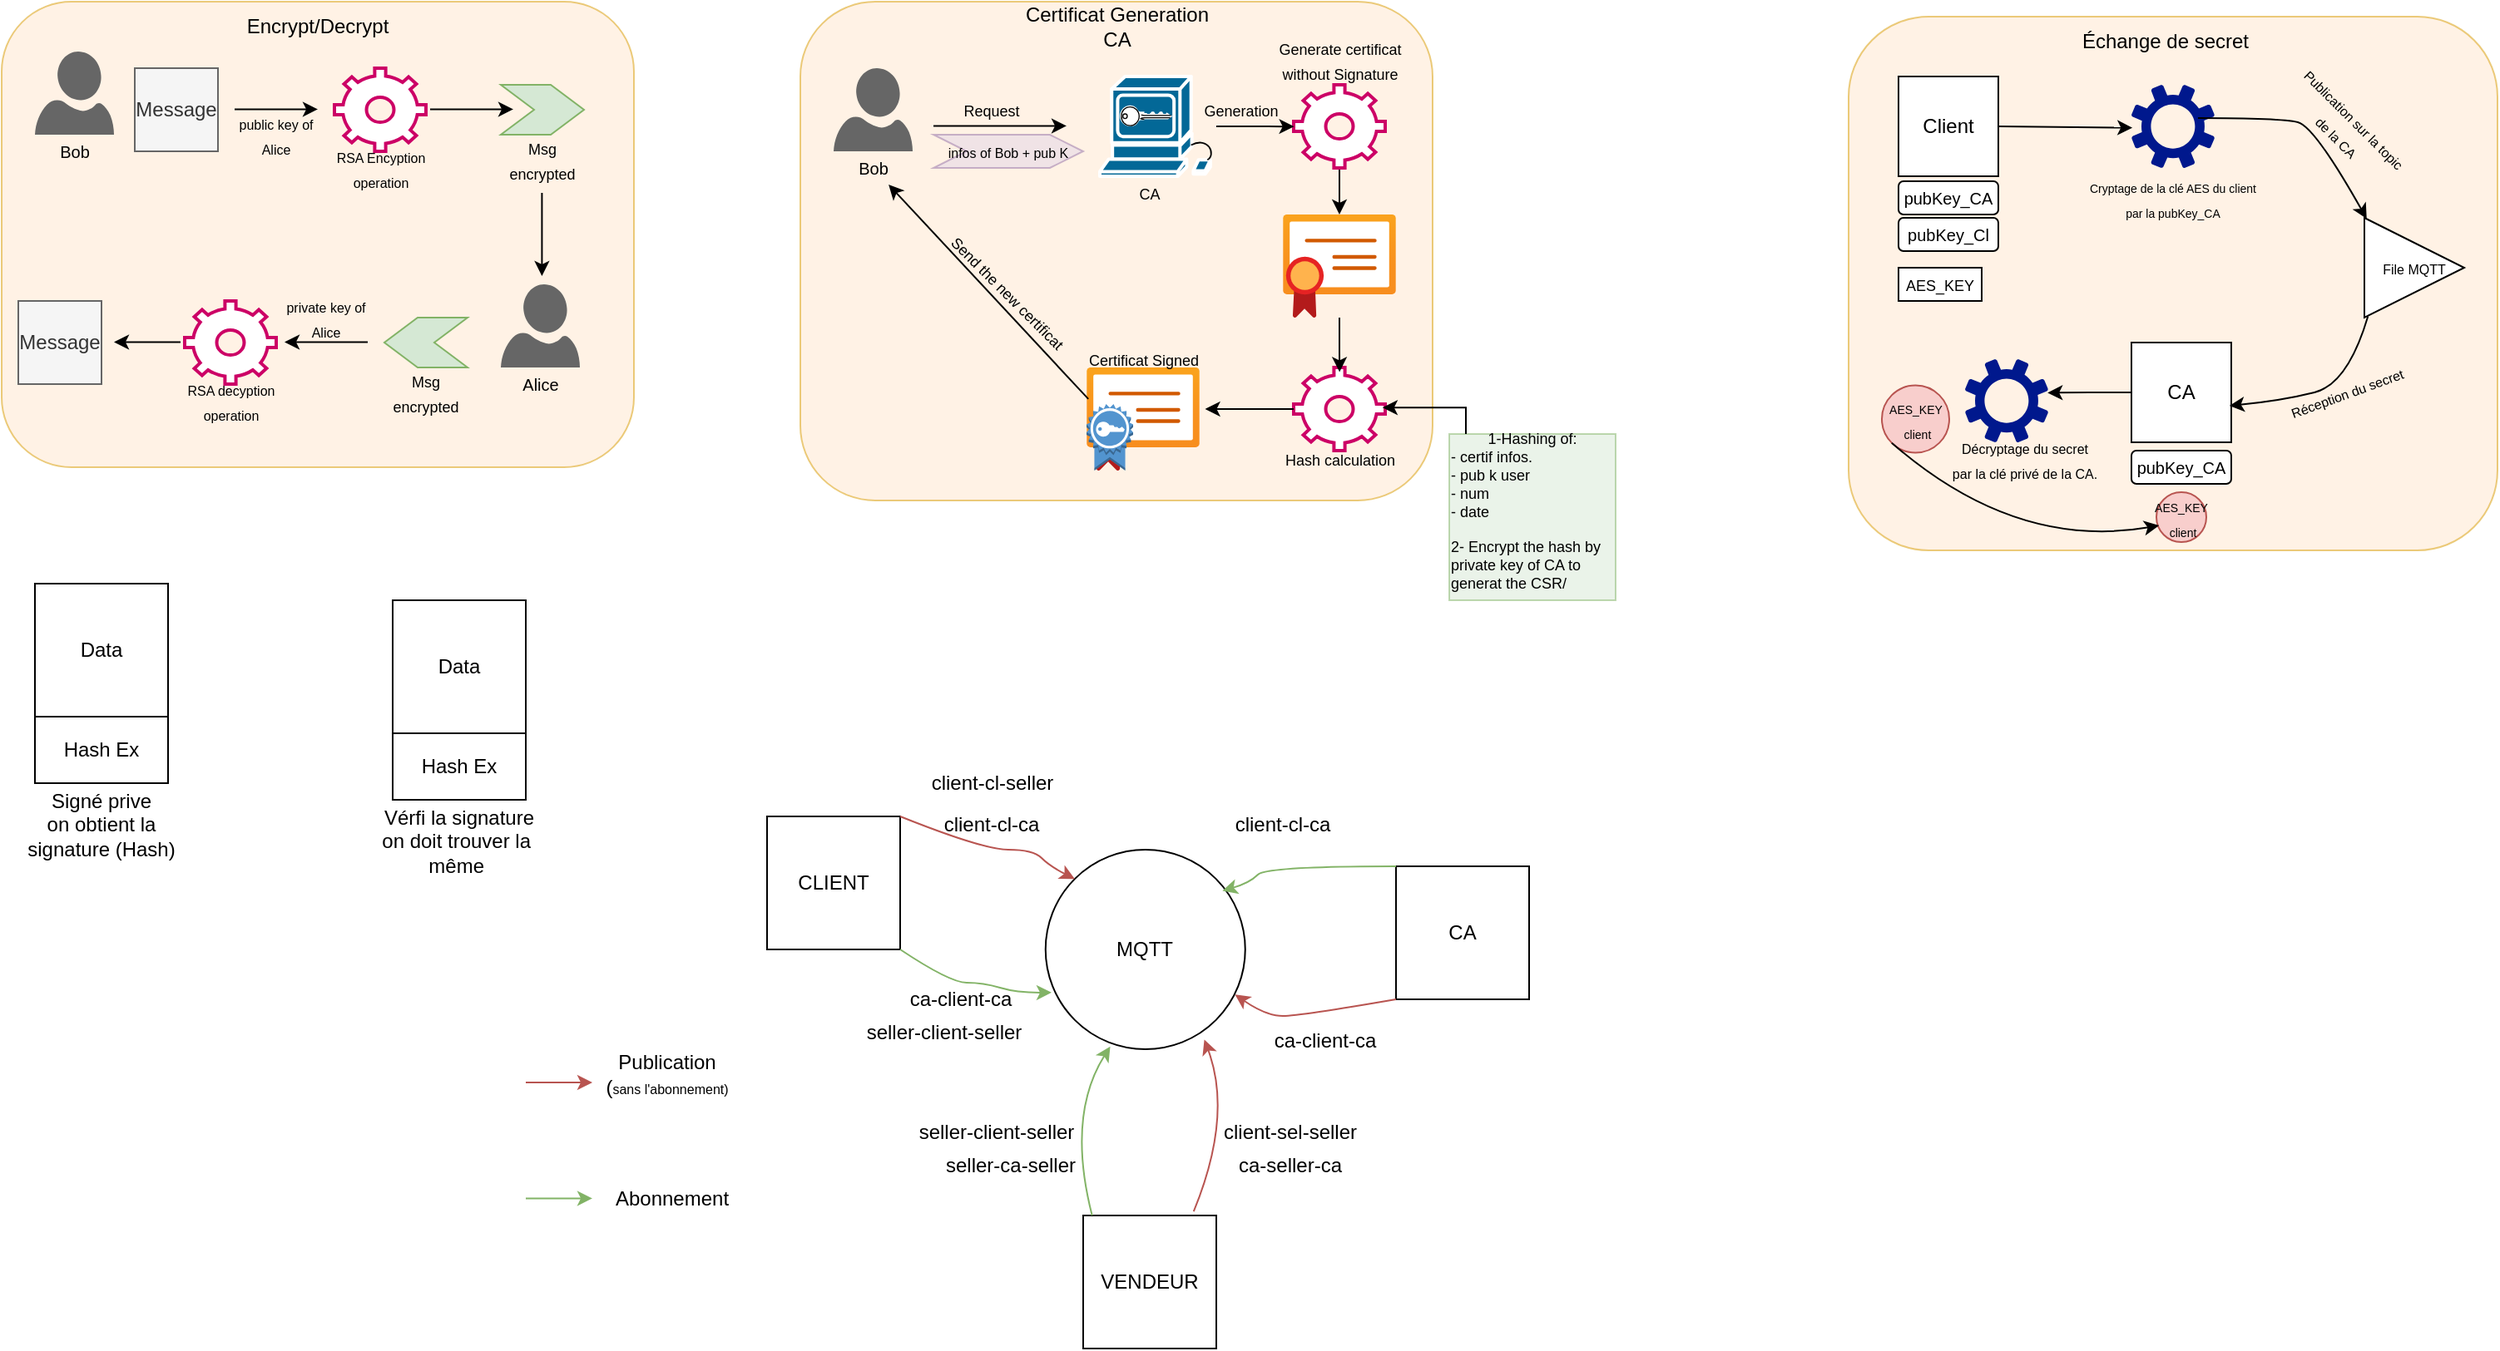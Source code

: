 <mxfile version="24.4.8" type="device">
  <diagram name="Page-1" id="i0Og0DgrA8-Swl__wC8m">
    <mxGraphModel dx="688" dy="402" grid="1" gridSize="10" guides="1" tooltips="1" connect="1" arrows="1" fold="1" page="1" pageScale="1" pageWidth="850" pageHeight="1100" math="0" shadow="0">
      <root>
        <mxCell id="0" />
        <mxCell id="1" parent="0" />
        <mxCell id="gQTu4yViG4mN7dmzVnCT-1" value="" style="rounded=1;whiteSpace=wrap;html=1;fillColor=#ffe6cc;strokeColor=#d79b00;opacity=50;" parent="1" vertex="1">
          <mxGeometry x="160" y="80" width="380" height="280" as="geometry" />
        </mxCell>
        <mxCell id="gQTu4yViG4mN7dmzVnCT-2" value="Encrypt/Decrypt" style="text;html=1;align=center;verticalAlign=middle;whiteSpace=wrap;rounded=0;" parent="1" vertex="1">
          <mxGeometry x="305" y="80" width="90" height="30" as="geometry" />
        </mxCell>
        <mxCell id="gQTu4yViG4mN7dmzVnCT-7" value="" style="group" parent="1" vertex="1" connectable="0">
          <mxGeometry x="460" y="250" width="47.5" height="70" as="geometry" />
        </mxCell>
        <mxCell id="gQTu4yViG4mN7dmzVnCT-3" value="" style="verticalLabelPosition=bottom;html=1;verticalAlign=top;align=center;strokeColor=none;fillColor=#666666;shape=mxgraph.azure.user;" parent="gQTu4yViG4mN7dmzVnCT-7" vertex="1">
          <mxGeometry width="47.5" height="50" as="geometry" />
        </mxCell>
        <mxCell id="gQTu4yViG4mN7dmzVnCT-6" value="&lt;font style=&quot;font-size: 10px;&quot;&gt;Alice&lt;/font&gt;" style="text;html=1;align=center;verticalAlign=middle;whiteSpace=wrap;rounded=0;" parent="gQTu4yViG4mN7dmzVnCT-7" vertex="1">
          <mxGeometry x="11" y="50" width="26.25" height="20" as="geometry" />
        </mxCell>
        <mxCell id="gQTu4yViG4mN7dmzVnCT-8" value="" style="group" parent="1" vertex="1" connectable="0">
          <mxGeometry x="180" y="110" width="47.5" height="70" as="geometry" />
        </mxCell>
        <mxCell id="gQTu4yViG4mN7dmzVnCT-4" value="" style="verticalLabelPosition=bottom;html=1;verticalAlign=top;align=center;strokeColor=none;fillColor=#666666;shape=mxgraph.azure.user;" parent="gQTu4yViG4mN7dmzVnCT-8" vertex="1">
          <mxGeometry width="47.5" height="50" as="geometry" />
        </mxCell>
        <mxCell id="gQTu4yViG4mN7dmzVnCT-5" value="&lt;font style=&quot;font-size: 10px;&quot;&gt;Bob&lt;/font&gt;" style="text;html=1;align=center;verticalAlign=middle;whiteSpace=wrap;rounded=0;" parent="gQTu4yViG4mN7dmzVnCT-8" vertex="1">
          <mxGeometry x="10.63" y="50" width="26.25" height="20" as="geometry" />
        </mxCell>
        <mxCell id="gQTu4yViG4mN7dmzVnCT-12" value="Message" style="whiteSpace=wrap;html=1;aspect=fixed;fillColor=#f5f5f5;fontColor=#333333;strokeColor=#666666;" parent="1" vertex="1">
          <mxGeometry x="240" y="120" width="50" height="50" as="geometry" />
        </mxCell>
        <mxCell id="gQTu4yViG4mN7dmzVnCT-13" value="" style="endArrow=classic;html=1;rounded=0;" parent="1" edge="1">
          <mxGeometry width="50" height="50" relative="1" as="geometry">
            <mxPoint x="300" y="144.71" as="sourcePoint" />
            <mxPoint x="350" y="144.71" as="targetPoint" />
          </mxGeometry>
        </mxCell>
        <mxCell id="gQTu4yViG4mN7dmzVnCT-16" value="&lt;font style=&quot;font-size: 8px;&quot;&gt;public key of Alice&lt;/font&gt;" style="text;html=1;align=center;verticalAlign=middle;whiteSpace=wrap;rounded=0;" parent="1" vertex="1">
          <mxGeometry x="300" y="150" width="50" height="20" as="geometry" />
        </mxCell>
        <mxCell id="gQTu4yViG4mN7dmzVnCT-17" value="" style="html=1;verticalLabelPosition=bottom;align=center;labelBackgroundColor=#ffffff;verticalAlign=top;strokeWidth=2;strokeColor=#CC0066;shadow=0;dashed=0;shape=mxgraph.ios7.icons.settings;" parent="1" vertex="1">
          <mxGeometry x="360" y="120" width="55" height="50" as="geometry" />
        </mxCell>
        <mxCell id="gQTu4yViG4mN7dmzVnCT-18" value="&lt;font style=&quot;font-size: 8px;&quot;&gt;RSA Encyption&lt;/font&gt;&lt;div&gt;&lt;font style=&quot;font-size: 8px;&quot;&gt;operation&lt;/font&gt;&lt;/div&gt;" style="text;html=1;align=center;verticalAlign=middle;whiteSpace=wrap;rounded=0;" parent="1" vertex="1">
          <mxGeometry x="357.5" y="170" width="60" height="20" as="geometry" />
        </mxCell>
        <mxCell id="gQTu4yViG4mN7dmzVnCT-19" value="" style="shape=step;perimeter=stepPerimeter;whiteSpace=wrap;html=1;fixedSize=1;fillColor=#d5e8d4;strokeColor=#82b366;" parent="1" vertex="1">
          <mxGeometry x="460" y="130" width="50" height="30" as="geometry" />
        </mxCell>
        <mxCell id="gQTu4yViG4mN7dmzVnCT-20" value="" style="endArrow=classic;html=1;rounded=0;" parent="1" edge="1">
          <mxGeometry width="50" height="50" relative="1" as="geometry">
            <mxPoint x="417.5" y="144.71" as="sourcePoint" />
            <mxPoint x="467.5" y="144.71" as="targetPoint" />
          </mxGeometry>
        </mxCell>
        <mxCell id="gQTu4yViG4mN7dmzVnCT-21" value="&lt;font style=&quot;font-size: 9px;&quot;&gt;Msg encrypted&lt;/font&gt;" style="text;html=1;align=center;verticalAlign=middle;whiteSpace=wrap;rounded=0;" parent="1" vertex="1">
          <mxGeometry x="460" y="160" width="50" height="30" as="geometry" />
        </mxCell>
        <mxCell id="gQTu4yViG4mN7dmzVnCT-23" value="" style="endArrow=classic;html=1;rounded=0;" parent="1" edge="1">
          <mxGeometry width="50" height="50" relative="1" as="geometry">
            <mxPoint x="484.71" y="195" as="sourcePoint" />
            <mxPoint x="484.71" y="245" as="targetPoint" />
          </mxGeometry>
        </mxCell>
        <mxCell id="gQTu4yViG4mN7dmzVnCT-24" value="" style="shape=step;perimeter=stepPerimeter;whiteSpace=wrap;html=1;fixedSize=1;fillColor=#d5e8d4;strokeColor=#82b366;rotation=-180;" parent="1" vertex="1">
          <mxGeometry x="390" y="270" width="50" height="30" as="geometry" />
        </mxCell>
        <mxCell id="gQTu4yViG4mN7dmzVnCT-25" value="&lt;font style=&quot;font-size: 9px;&quot;&gt;Msg encrypted&lt;/font&gt;" style="text;html=1;align=center;verticalAlign=middle;whiteSpace=wrap;rounded=0;" parent="1" vertex="1">
          <mxGeometry x="390" y="300" width="50" height="30" as="geometry" />
        </mxCell>
        <mxCell id="gQTu4yViG4mN7dmzVnCT-26" value="" style="endArrow=classic;html=1;rounded=0;" parent="1" edge="1">
          <mxGeometry width="50" height="50" relative="1" as="geometry">
            <mxPoint x="380" y="284.71" as="sourcePoint" />
            <mxPoint x="330" y="284.71" as="targetPoint" />
          </mxGeometry>
        </mxCell>
        <mxCell id="gQTu4yViG4mN7dmzVnCT-27" value="&lt;font style=&quot;font-size: 8px;&quot;&gt;private key of Alice&lt;/font&gt;" style="text;html=1;align=center;verticalAlign=middle;whiteSpace=wrap;rounded=0;" parent="1" vertex="1">
          <mxGeometry x="330" y="260" width="50" height="20" as="geometry" />
        </mxCell>
        <mxCell id="gQTu4yViG4mN7dmzVnCT-28" value="" style="html=1;verticalLabelPosition=bottom;align=center;labelBackgroundColor=#ffffff;verticalAlign=top;strokeWidth=2;strokeColor=#CC0066;shadow=0;dashed=0;shape=mxgraph.ios7.icons.settings;" parent="1" vertex="1">
          <mxGeometry x="270" y="260" width="55" height="50" as="geometry" />
        </mxCell>
        <mxCell id="gQTu4yViG4mN7dmzVnCT-29" value="&lt;font style=&quot;font-size: 8px;&quot;&gt;RSA decyption&lt;/font&gt;&lt;div&gt;&lt;font style=&quot;font-size: 8px;&quot;&gt;operation&lt;/font&gt;&lt;/div&gt;" style="text;html=1;align=center;verticalAlign=middle;whiteSpace=wrap;rounded=0;" parent="1" vertex="1">
          <mxGeometry x="267.5" y="310" width="60" height="20" as="geometry" />
        </mxCell>
        <mxCell id="gQTu4yViG4mN7dmzVnCT-30" value="Message" style="whiteSpace=wrap;html=1;aspect=fixed;fillColor=#f5f5f5;fontColor=#333333;strokeColor=#666666;" parent="1" vertex="1">
          <mxGeometry x="170" y="260" width="50" height="50" as="geometry" />
        </mxCell>
        <mxCell id="gQTu4yViG4mN7dmzVnCT-31" value="" style="endArrow=classic;html=1;rounded=0;" parent="1" edge="1">
          <mxGeometry width="50" height="50" relative="1" as="geometry">
            <mxPoint x="267.5" y="284.71" as="sourcePoint" />
            <mxPoint x="227.5" y="284.71" as="targetPoint" />
          </mxGeometry>
        </mxCell>
        <mxCell id="gQTu4yViG4mN7dmzVnCT-32" value="" style="rounded=1;whiteSpace=wrap;html=1;fillColor=#ffe6cc;strokeColor=#d79b00;opacity=50;" parent="1" vertex="1">
          <mxGeometry x="640" y="80" width="380" height="300" as="geometry" />
        </mxCell>
        <mxCell id="gQTu4yViG4mN7dmzVnCT-33" value="Certificat Generation&lt;div&gt;CA&lt;/div&gt;" style="text;html=1;align=center;verticalAlign=middle;whiteSpace=wrap;rounded=0;" parent="1" vertex="1">
          <mxGeometry x="767.5" y="80" width="125" height="30" as="geometry" />
        </mxCell>
        <mxCell id="gQTu4yViG4mN7dmzVnCT-36" value="" style="group" parent="1" vertex="1" connectable="0">
          <mxGeometry x="660" y="120" width="47.5" height="70" as="geometry" />
        </mxCell>
        <mxCell id="gQTu4yViG4mN7dmzVnCT-37" value="" style="verticalLabelPosition=bottom;html=1;verticalAlign=top;align=center;strokeColor=none;fillColor=#666666;shape=mxgraph.azure.user;" parent="gQTu4yViG4mN7dmzVnCT-36" vertex="1">
          <mxGeometry width="47.5" height="50" as="geometry" />
        </mxCell>
        <mxCell id="gQTu4yViG4mN7dmzVnCT-38" value="&lt;font style=&quot;font-size: 10px;&quot;&gt;Bob&lt;/font&gt;" style="text;html=1;align=center;verticalAlign=middle;whiteSpace=wrap;rounded=0;" parent="gQTu4yViG4mN7dmzVnCT-36" vertex="1">
          <mxGeometry x="10.63" y="50" width="26.25" height="20" as="geometry" />
        </mxCell>
        <mxCell id="gQTu4yViG4mN7dmzVnCT-39" value="" style="endArrow=classic;html=1;rounded=0;" parent="1" edge="1">
          <mxGeometry width="50" height="50" relative="1" as="geometry">
            <mxPoint x="720" y="154.71" as="sourcePoint" />
            <mxPoint x="800" y="154.71" as="targetPoint" />
          </mxGeometry>
        </mxCell>
        <mxCell id="gQTu4yViG4mN7dmzVnCT-41" value="&lt;font style=&quot;font-size: 9px;&quot;&gt;Request&lt;/font&gt;" style="text;html=1;align=center;verticalAlign=middle;whiteSpace=wrap;rounded=0;" parent="1" vertex="1">
          <mxGeometry x="730" y="140" width="50" height="10" as="geometry" />
        </mxCell>
        <mxCell id="gQTu4yViG4mN7dmzVnCT-42" value="&lt;font style=&quot;font-size: 8px;&quot;&gt;infos of Bob + pub K&lt;/font&gt;" style="shape=step;perimeter=stepPerimeter;whiteSpace=wrap;html=1;fixedSize=1;fillColor=#e1d5e7;strokeColor=#9673a6;opacity=50;" parent="1" vertex="1">
          <mxGeometry x="720" y="160" width="90" height="20" as="geometry" />
        </mxCell>
        <mxCell id="gQTu4yViG4mN7dmzVnCT-44" value="" style="group" parent="1" vertex="1" connectable="0">
          <mxGeometry x="820" y="125" width="70" height="75" as="geometry" />
        </mxCell>
        <mxCell id="gQTu4yViG4mN7dmzVnCT-35" value="" style="shape=mxgraph.cisco.misc.cisco_ca;html=1;pointerEvents=1;dashed=0;fillColor=#036897;strokeColor=#ffffff;strokeWidth=2;verticalLabelPosition=bottom;verticalAlign=top;align=center;outlineConnect=0;" parent="gQTu4yViG4mN7dmzVnCT-44" vertex="1">
          <mxGeometry width="70" height="60" as="geometry" />
        </mxCell>
        <mxCell id="gQTu4yViG4mN7dmzVnCT-43" value="&lt;font style=&quot;font-size: 9px;&quot;&gt;CA&lt;/font&gt;" style="text;html=1;align=center;verticalAlign=middle;whiteSpace=wrap;rounded=0;" parent="gQTu4yViG4mN7dmzVnCT-44" vertex="1">
          <mxGeometry x="20" y="65" width="20" height="10" as="geometry" />
        </mxCell>
        <mxCell id="gQTu4yViG4mN7dmzVnCT-45" value="" style="image;aspect=fixed;html=1;points=[];align=center;fontSize=12;image=img/lib/azure2/app_services/App_Service_Certificates.svg;" parent="1" vertex="1">
          <mxGeometry x="930" y="208" width="68" height="62" as="geometry" />
        </mxCell>
        <mxCell id="gQTu4yViG4mN7dmzVnCT-47" value="&lt;font style=&quot;font-size: 9px;&quot;&gt;Generation&lt;/font&gt;" style="text;html=1;align=center;verticalAlign=middle;whiteSpace=wrap;rounded=0;" parent="1" vertex="1">
          <mxGeometry x="880" y="140" width="50" height="10" as="geometry" />
        </mxCell>
        <mxCell id="gQTu4yViG4mN7dmzVnCT-52" style="edgeStyle=orthogonalEdgeStyle;rounded=0;orthogonalLoop=1;jettySize=auto;html=1;" parent="1" source="gQTu4yViG4mN7dmzVnCT-48" target="gQTu4yViG4mN7dmzVnCT-45" edge="1">
          <mxGeometry relative="1" as="geometry" />
        </mxCell>
        <mxCell id="gQTu4yViG4mN7dmzVnCT-48" value="" style="html=1;verticalLabelPosition=bottom;align=center;labelBackgroundColor=#ffffff;verticalAlign=top;strokeWidth=2;strokeColor=#CC0066;shadow=0;dashed=0;shape=mxgraph.ios7.icons.settings;" parent="1" vertex="1">
          <mxGeometry x="936.5" y="130" width="55" height="50" as="geometry" />
        </mxCell>
        <mxCell id="gQTu4yViG4mN7dmzVnCT-49" value="&lt;font style=&quot;font-size: 9px;&quot;&gt;Generate certificat without Signature&lt;/font&gt;" style="text;html=1;align=center;verticalAlign=middle;whiteSpace=wrap;rounded=0;" parent="1" vertex="1">
          <mxGeometry x="922.63" y="110" width="82.75" height="10" as="geometry" />
        </mxCell>
        <mxCell id="gQTu4yViG4mN7dmzVnCT-53" style="edgeStyle=orthogonalEdgeStyle;rounded=0;orthogonalLoop=1;jettySize=auto;html=1;entryX=0.006;entryY=0.502;entryDx=0;entryDy=0;entryPerimeter=0;" parent="1" source="gQTu4yViG4mN7dmzVnCT-35" target="gQTu4yViG4mN7dmzVnCT-48" edge="1">
          <mxGeometry relative="1" as="geometry" />
        </mxCell>
        <mxCell id="gQTu4yViG4mN7dmzVnCT-55" value="" style="html=1;verticalLabelPosition=bottom;align=center;labelBackgroundColor=#ffffff;verticalAlign=top;strokeWidth=2;strokeColor=#CC0066;shadow=0;dashed=0;shape=mxgraph.ios7.icons.settings;" parent="1" vertex="1">
          <mxGeometry x="936.5" y="300" width="55" height="50" as="geometry" />
        </mxCell>
        <mxCell id="gQTu4yViG4mN7dmzVnCT-56" style="edgeStyle=orthogonalEdgeStyle;rounded=0;orthogonalLoop=1;jettySize=auto;html=1;entryX=0.501;entryY=0.054;entryDx=0;entryDy=0;entryPerimeter=0;" parent="1" source="gQTu4yViG4mN7dmzVnCT-45" target="gQTu4yViG4mN7dmzVnCT-55" edge="1">
          <mxGeometry relative="1" as="geometry" />
        </mxCell>
        <mxCell id="gQTu4yViG4mN7dmzVnCT-57" value="&lt;font style=&quot;font-size: 9px;&quot;&gt;Hash calculation&lt;/font&gt;" style="text;html=1;align=center;verticalAlign=middle;whiteSpace=wrap;rounded=0;" parent="1" vertex="1">
          <mxGeometry x="922.63" y="350" width="82.75" height="10" as="geometry" />
        </mxCell>
        <mxCell id="gQTu4yViG4mN7dmzVnCT-59" style="edgeStyle=orthogonalEdgeStyle;rounded=0;orthogonalLoop=1;jettySize=auto;html=1;entryX=1.048;entryY=0.403;entryDx=0;entryDy=0;entryPerimeter=0;" parent="1" source="gQTu4yViG4mN7dmzVnCT-55" target="gQTu4yViG4mN7dmzVnCT-58" edge="1">
          <mxGeometry relative="1" as="geometry" />
        </mxCell>
        <mxCell id="gQTu4yViG4mN7dmzVnCT-61" value="" style="group" parent="1" vertex="1" connectable="0">
          <mxGeometry x="812" y="300" width="68" height="62" as="geometry" />
        </mxCell>
        <mxCell id="gQTu4yViG4mN7dmzVnCT-58" value="" style="image;aspect=fixed;html=1;points=[];align=center;fontSize=12;image=img/lib/azure2/app_services/App_Service_Certificates.svg;" parent="gQTu4yViG4mN7dmzVnCT-61" vertex="1">
          <mxGeometry width="68" height="62" as="geometry" />
        </mxCell>
        <mxCell id="gQTu4yViG4mN7dmzVnCT-60" value="" style="outlineConnect=0;dashed=0;verticalLabelPosition=bottom;verticalAlign=top;align=center;html=1;shape=mxgraph.aws3.certificate;fillColor=#5294CF;gradientColor=none;" parent="gQTu4yViG4mN7dmzVnCT-61" vertex="1">
          <mxGeometry y="22" width="28" height="40" as="geometry" />
        </mxCell>
        <mxCell id="gQTu4yViG4mN7dmzVnCT-62" value="&lt;font style=&quot;font-size: 9px;&quot;&gt;Certificat Signed&lt;/font&gt;" style="text;html=1;align=center;verticalAlign=middle;whiteSpace=wrap;rounded=0;" parent="1" vertex="1">
          <mxGeometry x="804.63" y="290" width="82.75" height="10" as="geometry" />
        </mxCell>
        <mxCell id="gQTu4yViG4mN7dmzVnCT-63" value="" style="whiteSpace=wrap;html=1;aspect=fixed;fillColor=#d5e8d4;strokeColor=#82b366;opacity=50;align=left;" parent="1" vertex="1">
          <mxGeometry x="1030" y="340" width="100" height="100" as="geometry" />
        </mxCell>
        <mxCell id="gQTu4yViG4mN7dmzVnCT-64" style="edgeStyle=orthogonalEdgeStyle;rounded=0;orthogonalLoop=1;jettySize=auto;html=1;entryX=0.971;entryY=0.482;entryDx=0;entryDy=0;entryPerimeter=0;" parent="1" source="gQTu4yViG4mN7dmzVnCT-63" target="gQTu4yViG4mN7dmzVnCT-55" edge="1">
          <mxGeometry relative="1" as="geometry">
            <Array as="points">
              <mxPoint x="1040" y="324" />
            </Array>
          </mxGeometry>
        </mxCell>
        <mxCell id="gQTu4yViG4mN7dmzVnCT-65" value="&lt;font style=&quot;text-align: left; font-size: 9px;&quot;&gt;1-Hashing of:&lt;/font&gt;&lt;div style=&quot;text-align: left; font-size: 9px;&quot;&gt;- certif infos.&lt;/div&gt;&lt;div style=&quot;text-align: left; font-size: 9px;&quot;&gt;- pub k user&lt;/div&gt;&lt;div style=&quot;text-align: left; font-size: 9px;&quot;&gt;- num&lt;/div&gt;&lt;div style=&quot;text-align: left; font-size: 9px;&quot;&gt;- date&lt;/div&gt;&lt;div style=&quot;text-align: left; font-size: 9px;&quot;&gt;&amp;nbsp; &amp;nbsp; &amp;nbsp; &amp;nbsp;&lt;/div&gt;&lt;div style=&quot;text-align: left; font-size: 9px;&quot;&gt;2- Encrypt the hash by private key of CA to generat the CSR/&lt;/div&gt;&lt;div style=&quot;text-align: left; font-size: 9px;&quot;&gt;&lt;br&gt;&lt;/div&gt;" style="text;html=1;align=center;verticalAlign=middle;whiteSpace=wrap;rounded=0;" parent="1" vertex="1">
          <mxGeometry x="1030" y="350" width="100" height="80" as="geometry" />
        </mxCell>
        <mxCell id="gQTu4yViG4mN7dmzVnCT-66" value="" style="endArrow=classic;html=1;rounded=0;exitX=0.016;exitY=0.306;exitDx=0;exitDy=0;exitPerimeter=0;" parent="1" source="gQTu4yViG4mN7dmzVnCT-58" target="gQTu4yViG4mN7dmzVnCT-38" edge="1">
          <mxGeometry width="50" height="50" relative="1" as="geometry">
            <mxPoint x="860" y="310" as="sourcePoint" />
            <mxPoint x="910" y="260" as="targetPoint" />
          </mxGeometry>
        </mxCell>
        <mxCell id="gQTu4yViG4mN7dmzVnCT-67" value="&lt;font style=&quot;font-size: 9px;&quot;&gt;Send the new certificat&lt;/font&gt;" style="text;html=1;align=center;verticalAlign=middle;whiteSpace=wrap;rounded=0;rotation=45;" parent="1" vertex="1">
          <mxGeometry x="715" y="250" width="100" height="10" as="geometry" />
        </mxCell>
        <mxCell id="2" value="Data" style="whiteSpace=wrap;html=1;aspect=fixed;" parent="1" vertex="1">
          <mxGeometry x="180" y="430" width="80" height="80" as="geometry" />
        </mxCell>
        <mxCell id="3" value="Hash Ex" style="rounded=0;whiteSpace=wrap;html=1;" parent="1" vertex="1">
          <mxGeometry x="180" y="510" width="80" height="40" as="geometry" />
        </mxCell>
        <mxCell id="4" value="Signé prive&lt;br&gt;on obtient la signature (Hash)" style="text;html=1;strokeColor=none;fillColor=none;align=center;verticalAlign=middle;whiteSpace=wrap;rounded=0;" parent="1" vertex="1">
          <mxGeometry x="170" y="560" width="100" height="30" as="geometry" />
        </mxCell>
        <mxCell id="6" value="Hash Ex" style="rounded=0;whiteSpace=wrap;html=1;" parent="1" vertex="1">
          <mxGeometry x="395" y="520" width="80" height="40" as="geometry" />
        </mxCell>
        <mxCell id="7" value="Data" style="whiteSpace=wrap;html=1;aspect=fixed;" parent="1" vertex="1">
          <mxGeometry x="395" y="440" width="80" height="80" as="geometry" />
        </mxCell>
        <mxCell id="8" value="Vérfi la signature&lt;br&gt;on doit trouver la&amp;nbsp;&lt;br&gt;même&amp;nbsp;" style="text;html=1;strokeColor=none;fillColor=none;align=center;verticalAlign=middle;whiteSpace=wrap;rounded=0;" parent="1" vertex="1">
          <mxGeometry x="385" y="570" width="100" height="30" as="geometry" />
        </mxCell>
        <mxCell id="5gR2oAT6C9rojTBFEBbr-8" value="CLIENT" style="whiteSpace=wrap;html=1;aspect=fixed;" parent="1" vertex="1">
          <mxGeometry x="620" y="570" width="80" height="80" as="geometry" />
        </mxCell>
        <mxCell id="5gR2oAT6C9rojTBFEBbr-9" value="VENDEUR" style="whiteSpace=wrap;html=1;aspect=fixed;" parent="1" vertex="1">
          <mxGeometry x="810" y="810" width="80" height="80" as="geometry" />
        </mxCell>
        <mxCell id="5gR2oAT6C9rojTBFEBbr-10" value="CA" style="whiteSpace=wrap;html=1;aspect=fixed;" parent="1" vertex="1">
          <mxGeometry x="998" y="600" width="80" height="80" as="geometry" />
        </mxCell>
        <mxCell id="5gR2oAT6C9rojTBFEBbr-11" value="MQTT" style="ellipse;whiteSpace=wrap;html=1;aspect=fixed;" parent="1" vertex="1">
          <mxGeometry x="787.38" y="590" width="120" height="120" as="geometry" />
        </mxCell>
        <mxCell id="5gR2oAT6C9rojTBFEBbr-12" value="" style="curved=1;endArrow=classic;html=1;rounded=0;exitX=1;exitY=0;exitDx=0;exitDy=0;entryX=0;entryY=0;entryDx=0;entryDy=0;fillColor=#f8cecc;strokeColor=#b85450;" parent="1" source="5gR2oAT6C9rojTBFEBbr-8" target="5gR2oAT6C9rojTBFEBbr-11" edge="1">
          <mxGeometry width="50" height="50" relative="1" as="geometry">
            <mxPoint x="850" y="620" as="sourcePoint" />
            <mxPoint x="900" y="570" as="targetPoint" />
            <Array as="points">
              <mxPoint x="750" y="590" />
              <mxPoint x="780" y="590" />
              <mxPoint x="790" y="600" />
            </Array>
          </mxGeometry>
        </mxCell>
        <mxCell id="5gR2oAT6C9rojTBFEBbr-13" value="client-cl-ca" style="text;html=1;align=center;verticalAlign=middle;whiteSpace=wrap;rounded=0;" parent="1" vertex="1">
          <mxGeometry x="725" y="560" width="60" height="30" as="geometry" />
        </mxCell>
        <mxCell id="5gR2oAT6C9rojTBFEBbr-14" value="" style="curved=1;endArrow=classic;html=1;rounded=0;exitX=1;exitY=1;exitDx=0;exitDy=0;entryX=0.03;entryY=0.716;entryDx=0;entryDy=0;entryPerimeter=0;fillColor=#d5e8d4;strokeColor=#82b366;" parent="1" source="5gR2oAT6C9rojTBFEBbr-8" target="5gR2oAT6C9rojTBFEBbr-11" edge="1">
          <mxGeometry width="50" height="50" relative="1" as="geometry">
            <mxPoint x="740" y="720" as="sourcePoint" />
            <mxPoint x="790" y="670" as="targetPoint" />
            <Array as="points">
              <mxPoint x="730" y="670" />
              <mxPoint x="750" y="670" />
              <mxPoint x="770" y="676" />
            </Array>
          </mxGeometry>
        </mxCell>
        <mxCell id="5gR2oAT6C9rojTBFEBbr-16" value="" style="curved=1;endArrow=classic;html=1;rounded=0;exitX=0;exitY=0;exitDx=0;exitDy=0;entryX=0.886;entryY=0.206;entryDx=0;entryDy=0;fillColor=#d5e8d4;strokeColor=#82b366;entryPerimeter=0;" parent="1" source="5gR2oAT6C9rojTBFEBbr-10" target="5gR2oAT6C9rojTBFEBbr-11" edge="1">
          <mxGeometry width="50" height="50" relative="1" as="geometry">
            <mxPoint x="850" y="680" as="sourcePoint" />
            <mxPoint x="900" y="630" as="targetPoint" />
            <Array as="points">
              <mxPoint x="920" y="600" />
              <mxPoint x="910" y="610" />
            </Array>
          </mxGeometry>
        </mxCell>
        <mxCell id="5gR2oAT6C9rojTBFEBbr-17" value="client-cl-ca" style="text;html=1;align=center;verticalAlign=middle;whiteSpace=wrap;rounded=0;" parent="1" vertex="1">
          <mxGeometry x="900" y="560" width="60" height="30" as="geometry" />
        </mxCell>
        <mxCell id="5gR2oAT6C9rojTBFEBbr-19" value="" style="curved=1;endArrow=classic;html=1;rounded=0;exitX=0;exitY=1;exitDx=0;exitDy=0;entryX=0.949;entryY=0.726;entryDx=0;entryDy=0;fillColor=#f8cecc;strokeColor=#b85450;entryPerimeter=0;" parent="1" source="5gR2oAT6C9rojTBFEBbr-10" target="5gR2oAT6C9rojTBFEBbr-11" edge="1">
          <mxGeometry width="50" height="50" relative="1" as="geometry">
            <mxPoint x="980" y="620" as="sourcePoint" />
            <mxPoint x="881" y="639" as="targetPoint" />
            <Array as="points">
              <mxPoint x="940" y="690" />
              <mxPoint x="920" y="690" />
            </Array>
          </mxGeometry>
        </mxCell>
        <mxCell id="5gR2oAT6C9rojTBFEBbr-21" value="ca-client-ca" style="text;html=1;align=center;verticalAlign=middle;whiteSpace=wrap;rounded=0;" parent="1" vertex="1">
          <mxGeometry x="918.88" y="690" width="72.62" height="30" as="geometry" />
        </mxCell>
        <mxCell id="5gR2oAT6C9rojTBFEBbr-22" value="" style="endArrow=classic;html=1;rounded=0;fillColor=#f8cecc;strokeColor=#b85450;" parent="1" edge="1">
          <mxGeometry width="50" height="50" relative="1" as="geometry">
            <mxPoint x="475" y="730" as="sourcePoint" />
            <mxPoint x="515" y="730" as="targetPoint" />
          </mxGeometry>
        </mxCell>
        <mxCell id="5gR2oAT6C9rojTBFEBbr-24" value="Publication (&lt;font style=&quot;font-size: 8px;&quot;&gt;sans&amp;nbsp;l&#39;abonnement)&lt;/font&gt;" style="text;html=1;align=center;verticalAlign=middle;whiteSpace=wrap;rounded=0;" parent="1" vertex="1">
          <mxGeometry x="500" y="710" width="120" height="30" as="geometry" />
        </mxCell>
        <mxCell id="5gR2oAT6C9rojTBFEBbr-28" value="" style="endArrow=classic;html=1;rounded=0;fillColor=#d5e8d4;strokeColor=#82b366;" parent="1" edge="1">
          <mxGeometry width="50" height="50" relative="1" as="geometry">
            <mxPoint x="475" y="799.71" as="sourcePoint" />
            <mxPoint x="515" y="799.71" as="targetPoint" />
          </mxGeometry>
        </mxCell>
        <mxCell id="5gR2oAT6C9rojTBFEBbr-29" value="&amp;nbsp; Abonnement" style="text;html=1;align=center;verticalAlign=middle;whiteSpace=wrap;rounded=0;" parent="1" vertex="1">
          <mxGeometry x="500" y="785" width="120" height="30" as="geometry" />
        </mxCell>
        <mxCell id="5gR2oAT6C9rojTBFEBbr-30" value="ca-client-ca" style="text;html=1;align=center;verticalAlign=middle;whiteSpace=wrap;rounded=0;" parent="1" vertex="1">
          <mxGeometry x="700" y="670" width="72.62" height="20" as="geometry" />
        </mxCell>
        <mxCell id="5gR2oAT6C9rojTBFEBbr-31" value="" style="curved=1;endArrow=classic;html=1;rounded=0;entryX=0.324;entryY=0.986;entryDx=0;entryDy=0;entryPerimeter=0;exitX=0.067;exitY=0;exitDx=0;exitDy=0;exitPerimeter=0;fillColor=#d5e8d4;strokeColor=#82b366;" parent="1" source="5gR2oAT6C9rojTBFEBbr-9" target="5gR2oAT6C9rojTBFEBbr-11" edge="1">
          <mxGeometry width="50" height="50" relative="1" as="geometry">
            <mxPoint x="800" y="800" as="sourcePoint" />
            <mxPoint x="765" y="740" as="targetPoint" />
            <Array as="points">
              <mxPoint x="800" y="750" />
            </Array>
          </mxGeometry>
        </mxCell>
        <mxCell id="5gR2oAT6C9rojTBFEBbr-32" value="client-cl-seller" style="text;html=1;align=center;verticalAlign=middle;whiteSpace=wrap;rounded=0;" parent="1" vertex="1">
          <mxGeometry x="713.75" y="540" width="82.5" height="20" as="geometry" />
        </mxCell>
        <mxCell id="5gR2oAT6C9rojTBFEBbr-33" value="seller-client-seller" style="text;html=1;align=center;verticalAlign=middle;whiteSpace=wrap;rounded=0;" parent="1" vertex="1">
          <mxGeometry x="664.76" y="690" width="122.62" height="20" as="geometry" />
        </mxCell>
        <mxCell id="5gR2oAT6C9rojTBFEBbr-34" value="seller-client-seller" style="text;html=1;align=center;verticalAlign=middle;whiteSpace=wrap;rounded=0;" parent="1" vertex="1">
          <mxGeometry x="710" y="750" width="96.25" height="20" as="geometry" />
        </mxCell>
        <mxCell id="5gR2oAT6C9rojTBFEBbr-35" value="" style="curved=1;endArrow=classic;html=1;rounded=0;entryX=0.795;entryY=0.952;entryDx=0;entryDy=0;entryPerimeter=0;fillColor=#f8cecc;strokeColor=#b85450;exitX=0.83;exitY=-0.03;exitDx=0;exitDy=0;exitPerimeter=0;" parent="1" source="5gR2oAT6C9rojTBFEBbr-9" target="5gR2oAT6C9rojTBFEBbr-11" edge="1">
          <mxGeometry width="50" height="50" relative="1" as="geometry">
            <mxPoint x="960" y="810" as="sourcePoint" />
            <mxPoint x="881.5" y="802" as="targetPoint" />
            <Array as="points">
              <mxPoint x="900" y="750" />
            </Array>
          </mxGeometry>
        </mxCell>
        <mxCell id="5gR2oAT6C9rojTBFEBbr-36" value="client-sel-seller" style="text;html=1;align=center;verticalAlign=middle;whiteSpace=wrap;rounded=0;" parent="1" vertex="1">
          <mxGeometry x="892.5" y="750" width="82.5" height="20" as="geometry" />
        </mxCell>
        <mxCell id="5gR2oAT6C9rojTBFEBbr-37" value="seller-ca-seller" style="text;html=1;align=center;verticalAlign=middle;whiteSpace=wrap;rounded=0;" parent="1" vertex="1">
          <mxGeometry x="725" y="770" width="82.5" height="20" as="geometry" />
        </mxCell>
        <mxCell id="5gR2oAT6C9rojTBFEBbr-38" value="ca-seller-ca" style="text;html=1;align=center;verticalAlign=middle;whiteSpace=wrap;rounded=0;" parent="1" vertex="1">
          <mxGeometry x="892.5" y="770" width="82.5" height="20" as="geometry" />
        </mxCell>
        <mxCell id="oeSWqRF_AAphB3_J80KV-8" value="" style="rounded=1;whiteSpace=wrap;html=1;fillColor=#ffe6cc;strokeColor=#d79b00;opacity=50;" vertex="1" parent="1">
          <mxGeometry x="1270" y="89" width="390" height="321" as="geometry" />
        </mxCell>
        <mxCell id="oeSWqRF_AAphB3_J80KV-9" value="Échange de secret" style="text;html=1;align=center;verticalAlign=middle;whiteSpace=wrap;rounded=0;" vertex="1" parent="1">
          <mxGeometry x="1397.5" y="89" width="125" height="30" as="geometry" />
        </mxCell>
        <mxCell id="oeSWqRF_AAphB3_J80KV-10" value="Client" style="whiteSpace=wrap;html=1;aspect=fixed;" vertex="1" parent="1">
          <mxGeometry x="1300" y="125" width="60" height="60" as="geometry" />
        </mxCell>
        <mxCell id="oeSWqRF_AAphB3_J80KV-11" value="CA" style="whiteSpace=wrap;html=1;aspect=fixed;" vertex="1" parent="1">
          <mxGeometry x="1440" y="285" width="60" height="60" as="geometry" />
        </mxCell>
        <mxCell id="oeSWqRF_AAphB3_J80KV-12" value="&lt;font style=&quot;font-size: 10px;&quot;&gt;pubKey_CA&lt;/font&gt;" style="rounded=1;whiteSpace=wrap;html=1;" vertex="1" parent="1">
          <mxGeometry x="1300" y="188" width="60" height="20" as="geometry" />
        </mxCell>
        <mxCell id="oeSWqRF_AAphB3_J80KV-13" value="&lt;font style=&quot;font-size: 10px;&quot;&gt;pubKey_Cl&lt;/font&gt;" style="rounded=1;whiteSpace=wrap;html=1;" vertex="1" parent="1">
          <mxGeometry x="1300" y="210" width="60" height="20" as="geometry" />
        </mxCell>
        <mxCell id="oeSWqRF_AAphB3_J80KV-14" value="&lt;font style=&quot;font-size: 10px;&quot;&gt;pubKey_CA&lt;/font&gt;" style="rounded=1;whiteSpace=wrap;html=1;" vertex="1" parent="1">
          <mxGeometry x="1440" y="350" width="60" height="20" as="geometry" />
        </mxCell>
        <mxCell id="oeSWqRF_AAphB3_J80KV-15" value="&lt;font style=&quot;font-size: 9px;&quot;&gt;AES_KEY&lt;/font&gt;" style="rounded=0;whiteSpace=wrap;html=1;" vertex="1" parent="1">
          <mxGeometry x="1300" y="240" width="50" height="20" as="geometry" />
        </mxCell>
        <mxCell id="oeSWqRF_AAphB3_J80KV-16" value="" style="sketch=0;aspect=fixed;pointerEvents=1;shadow=0;dashed=0;html=1;strokeColor=none;labelPosition=center;verticalLabelPosition=bottom;verticalAlign=top;align=center;fillColor=#00188D;shape=mxgraph.mscae.enterprise.settings" vertex="1" parent="1">
          <mxGeometry x="1440" y="130" width="50" height="50" as="geometry" />
        </mxCell>
        <mxCell id="oeSWqRF_AAphB3_J80KV-17" value="&lt;font style=&quot;font-size: 7px;&quot;&gt;Cryptage de la clé AES du client par la pubKey_CA&lt;/font&gt;" style="text;html=1;align=center;verticalAlign=middle;whiteSpace=wrap;rounded=0;" vertex="1" parent="1">
          <mxGeometry x="1411.25" y="183" width="107.5" height="30" as="geometry" />
        </mxCell>
        <mxCell id="oeSWqRF_AAphB3_J80KV-18" value="" style="endArrow=classic;html=1;rounded=0;exitX=1;exitY=0.5;exitDx=0;exitDy=0;entryX=0.012;entryY=0.517;entryDx=0;entryDy=0;entryPerimeter=0;" edge="1" parent="1" source="oeSWqRF_AAphB3_J80KV-10" target="oeSWqRF_AAphB3_J80KV-16">
          <mxGeometry width="50" height="50" relative="1" as="geometry">
            <mxPoint x="1430" y="230" as="sourcePoint" />
            <mxPoint x="1480" y="180" as="targetPoint" />
          </mxGeometry>
        </mxCell>
        <mxCell id="oeSWqRF_AAphB3_J80KV-19" value="&lt;font style=&quot;font-size: 8px;&quot;&gt;File MQTT&lt;/font&gt;" style="triangle;whiteSpace=wrap;html=1;" vertex="1" parent="1">
          <mxGeometry x="1580" y="210" width="60" height="60" as="geometry" />
        </mxCell>
        <mxCell id="oeSWqRF_AAphB3_J80KV-20" value="" style="curved=1;endArrow=classic;html=1;rounded=0;entryX=0.023;entryY=0.01;entryDx=0;entryDy=0;entryPerimeter=0;" edge="1" parent="1" target="oeSWqRF_AAphB3_J80KV-19">
          <mxGeometry width="50" height="50" relative="1" as="geometry">
            <mxPoint x="1480" y="150" as="sourcePoint" />
            <mxPoint x="1530" y="190" as="targetPoint" />
            <Array as="points">
              <mxPoint x="1480" y="150" />
              <mxPoint x="1530" y="150" />
              <mxPoint x="1550" y="155" />
            </Array>
          </mxGeometry>
        </mxCell>
        <mxCell id="oeSWqRF_AAphB3_J80KV-21" value="&lt;font style=&quot;font-size: 8px;&quot;&gt;Publication sur la topic de la CA&lt;/font&gt;" style="text;html=1;align=center;verticalAlign=middle;whiteSpace=wrap;rounded=0;rotation=45;" vertex="1" parent="1">
          <mxGeometry x="1522.5" y="140" width="92.5" height="30" as="geometry" />
        </mxCell>
        <mxCell id="oeSWqRF_AAphB3_J80KV-23" value="" style="curved=1;endArrow=classic;html=1;rounded=0;entryX=0.981;entryY=0.633;entryDx=0;entryDy=0;entryPerimeter=0;exitX=0.035;exitY=0.989;exitDx=0;exitDy=0;exitPerimeter=0;" edge="1" parent="1" source="oeSWqRF_AAphB3_J80KV-19" target="oeSWqRF_AAphB3_J80KV-11">
          <mxGeometry width="50" height="50" relative="1" as="geometry">
            <mxPoint x="1460" y="280" as="sourcePoint" />
            <mxPoint x="1510" y="230" as="targetPoint" />
            <Array as="points">
              <mxPoint x="1570" y="310" />
              <mxPoint x="1530" y="320" />
            </Array>
          </mxGeometry>
        </mxCell>
        <mxCell id="oeSWqRF_AAphB3_J80KV-24" value="&lt;font style=&quot;font-size: 8px;&quot;&gt;Réception du secret&lt;/font&gt;" style="text;html=1;align=center;verticalAlign=middle;whiteSpace=wrap;rounded=0;rotation=-20;" vertex="1" parent="1">
          <mxGeometry x="1522.5" y="300" width="92.5" height="30" as="geometry" />
        </mxCell>
        <mxCell id="oeSWqRF_AAphB3_J80KV-25" value="" style="sketch=0;aspect=fixed;pointerEvents=1;shadow=0;dashed=0;html=1;strokeColor=none;labelPosition=center;verticalLabelPosition=bottom;verticalAlign=top;align=center;fillColor=#00188D;shape=mxgraph.mscae.enterprise.settings" vertex="1" parent="1">
          <mxGeometry x="1340" y="295" width="50" height="50" as="geometry" />
        </mxCell>
        <mxCell id="oeSWqRF_AAphB3_J80KV-26" style="edgeStyle=orthogonalEdgeStyle;rounded=0;orthogonalLoop=1;jettySize=auto;html=1;entryX=0.992;entryY=0.405;entryDx=0;entryDy=0;entryPerimeter=0;" edge="1" parent="1" source="oeSWqRF_AAphB3_J80KV-11" target="oeSWqRF_AAphB3_J80KV-25">
          <mxGeometry relative="1" as="geometry" />
        </mxCell>
        <mxCell id="oeSWqRF_AAphB3_J80KV-29" value="&lt;font style=&quot;font-size: 8px;&quot;&gt;Décryptage du secret par la clé privé de la CA.&lt;br&gt;&lt;/font&gt;" style="text;html=1;align=center;verticalAlign=middle;whiteSpace=wrap;rounded=0;" vertex="1" parent="1">
          <mxGeometry x="1330.5" y="335" width="90" height="40" as="geometry" />
        </mxCell>
        <mxCell id="oeSWqRF_AAphB3_J80KV-30" value="&lt;font style=&quot;font-size: 7px;&quot;&gt;&lt;font style=&quot;font-size: 7px;&quot;&gt;AES_KEY&lt;/font&gt;&lt;/font&gt;&lt;div&gt;&lt;font style=&quot;font-size: 7px;&quot;&gt;&lt;font style=&quot;font-size: 7px;&quot;&gt;&amp;nbsp;&lt;/font&gt;&lt;span style=&quot;background-color: initial;&quot;&gt;client&lt;/span&gt;&lt;/font&gt;&lt;/div&gt;" style="ellipse;whiteSpace=wrap;html=1;aspect=fixed;fillColor=#f8cecc;strokeColor=#b85450;" vertex="1" parent="1">
          <mxGeometry x="1290" y="310.75" width="40.5" height="40.5" as="geometry" />
        </mxCell>
        <mxCell id="oeSWqRF_AAphB3_J80KV-31" value="&lt;font style=&quot;font-size: 7px;&quot;&gt;&lt;font style=&quot;font-size: 7px;&quot;&gt;AES_KEY&lt;/font&gt;&lt;/font&gt;&lt;div&gt;&lt;font style=&quot;font-size: 7px;&quot;&gt;&lt;font style=&quot;font-size: 7px;&quot;&gt;&amp;nbsp;&lt;/font&gt;&lt;span style=&quot;background-color: initial;&quot;&gt;client&lt;/span&gt;&lt;/font&gt;&lt;/div&gt;" style="ellipse;whiteSpace=wrap;html=1;aspect=fixed;fillColor=#f8cecc;strokeColor=#b85450;" vertex="1" parent="1">
          <mxGeometry x="1455" y="375" width="30" height="30" as="geometry" />
        </mxCell>
        <mxCell id="oeSWqRF_AAphB3_J80KV-32" value="" style="curved=1;endArrow=classic;html=1;rounded=0;entryX=0.054;entryY=0.668;entryDx=0;entryDy=0;entryPerimeter=0;exitX=0;exitY=1;exitDx=0;exitDy=0;" edge="1" parent="1" source="oeSWqRF_AAphB3_J80KV-30" target="oeSWqRF_AAphB3_J80KV-31">
          <mxGeometry width="50" height="50" relative="1" as="geometry">
            <mxPoint x="1460" y="270" as="sourcePoint" />
            <mxPoint x="1510" y="220" as="targetPoint" />
            <Array as="points">
              <mxPoint x="1370" y="410" />
            </Array>
          </mxGeometry>
        </mxCell>
      </root>
    </mxGraphModel>
  </diagram>
</mxfile>
